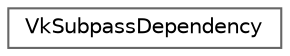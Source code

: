 digraph "类继承关系图"
{
 // LATEX_PDF_SIZE
  bgcolor="transparent";
  edge [fontname=Helvetica,fontsize=10,labelfontname=Helvetica,labelfontsize=10];
  node [fontname=Helvetica,fontsize=10,shape=box,height=0.2,width=0.4];
  rankdir="LR";
  Node0 [id="Node000000",label="VkSubpassDependency",height=0.2,width=0.4,color="grey40", fillcolor="white", style="filled",URL="$struct_vk_subpass_dependency.html",tooltip=" "];
}
